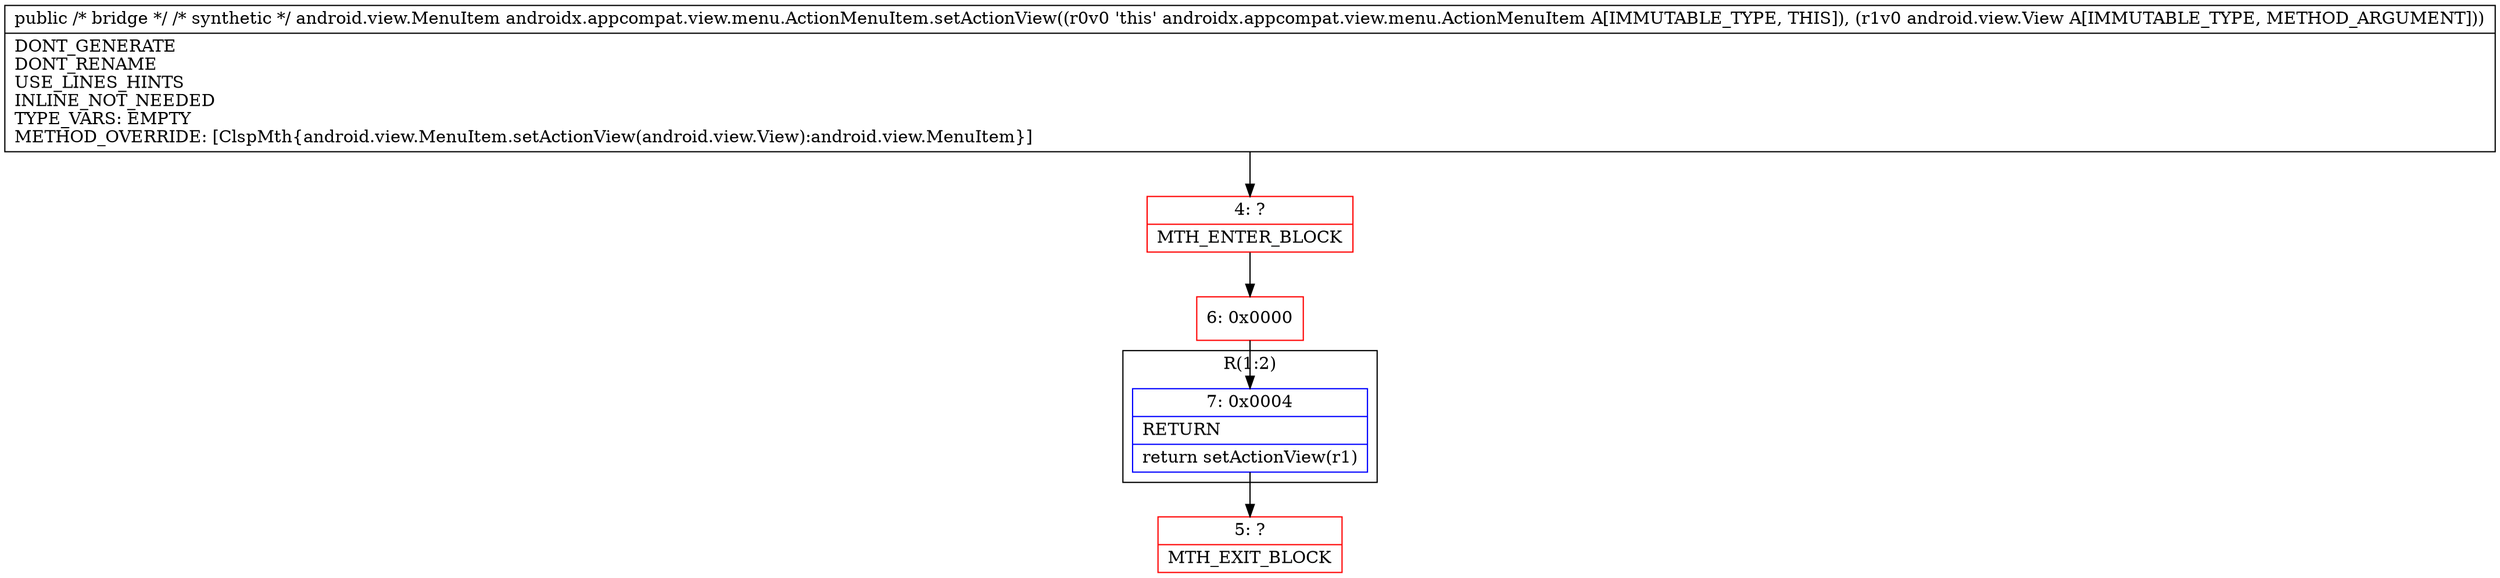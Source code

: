digraph "CFG forandroidx.appcompat.view.menu.ActionMenuItem.setActionView(Landroid\/view\/View;)Landroid\/view\/MenuItem;" {
subgraph cluster_Region_398201275 {
label = "R(1:2)";
node [shape=record,color=blue];
Node_7 [shape=record,label="{7\:\ 0x0004|RETURN\l|return setActionView(r1)\l}"];
}
Node_4 [shape=record,color=red,label="{4\:\ ?|MTH_ENTER_BLOCK\l}"];
Node_6 [shape=record,color=red,label="{6\:\ 0x0000}"];
Node_5 [shape=record,color=red,label="{5\:\ ?|MTH_EXIT_BLOCK\l}"];
MethodNode[shape=record,label="{public \/* bridge *\/ \/* synthetic *\/ android.view.MenuItem androidx.appcompat.view.menu.ActionMenuItem.setActionView((r0v0 'this' androidx.appcompat.view.menu.ActionMenuItem A[IMMUTABLE_TYPE, THIS]), (r1v0 android.view.View A[IMMUTABLE_TYPE, METHOD_ARGUMENT]))  | DONT_GENERATE\lDONT_RENAME\lUSE_LINES_HINTS\lINLINE_NOT_NEEDED\lTYPE_VARS: EMPTY\lMETHOD_OVERRIDE: [ClspMth\{android.view.MenuItem.setActionView(android.view.View):android.view.MenuItem\}]\l}"];
MethodNode -> Node_4;Node_7 -> Node_5;
Node_4 -> Node_6;
Node_6 -> Node_7;
}

